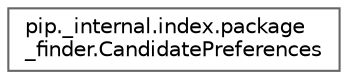 digraph "Graphical Class Hierarchy"
{
 // LATEX_PDF_SIZE
  bgcolor="transparent";
  edge [fontname=Helvetica,fontsize=10,labelfontname=Helvetica,labelfontsize=10];
  node [fontname=Helvetica,fontsize=10,shape=box,height=0.2,width=0.4];
  rankdir="LR";
  Node0 [id="Node000000",label="pip._internal.index.package\l_finder.CandidatePreferences",height=0.2,width=0.4,color="grey40", fillcolor="white", style="filled",URL="$d1/dfc/classpip_1_1__internal_1_1index_1_1package__finder_1_1CandidatePreferences.html",tooltip=" "];
}
